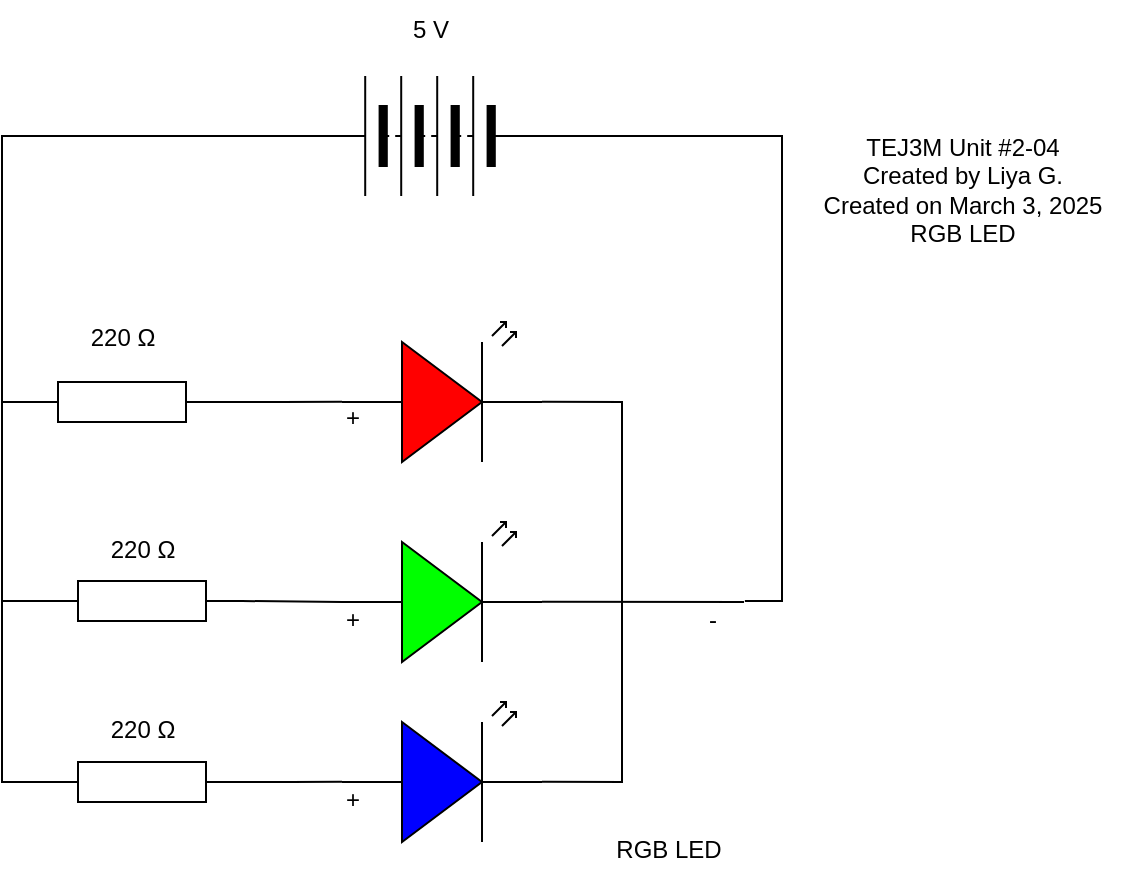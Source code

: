 <mxfile>
    <diagram id="sPFwncZ2K0shQvwJasCj" name="Page-1">
        <mxGraphModel dx="636" dy="1755" grid="1" gridSize="10" guides="1" tooltips="1" connect="1" arrows="1" fold="1" page="1" pageScale="1" pageWidth="827" pageHeight="1169" math="0" shadow="0">
            <root>
                <mxCell id="0"/>
                <mxCell id="1" parent="0"/>
                <mxCell id="2" value="" style="group" parent="1" vertex="1" connectable="0">
                    <mxGeometry x="360" y="141" width="213" height="279" as="geometry"/>
                </mxCell>
                <mxCell id="3" value="RGB LED" style="text;html=1;align=center;verticalAlign=middle;resizable=0;points=[];autosize=1;strokeColor=none;fillColor=none;" parent="2" vertex="1">
                    <mxGeometry x="133" y="249" width="80" height="30" as="geometry"/>
                </mxCell>
                <mxCell id="4" style="edgeStyle=none;rounded=0;html=1;endArrow=none;endFill=0;movable=1;resizable=1;rotatable=1;deletable=1;editable=1;connectable=1;entryX=1;entryY=0.57;entryDx=0;entryDy=0;entryPerimeter=0;" parent="2" target="5" edge="1">
                    <mxGeometry relative="1" as="geometry">
                        <mxPoint x="200" y="140" as="targetPoint"/>
                        <mxPoint x="211" y="140" as="sourcePoint"/>
                    </mxGeometry>
                </mxCell>
                <mxCell id="5" value="" style="verticalLabelPosition=bottom;shadow=0;dashed=0;align=center;html=1;verticalAlign=top;shape=mxgraph.electrical.opto_electronics.led_2;pointerEvents=1;fillColor=#00FF00;movable=1;resizable=1;rotatable=1;deletable=1;editable=1;connectable=1;points=[[0,0.57,0,0,0],[1,0.56,0,0,0]];" parent="2" vertex="1">
                    <mxGeometry x="10" y="100" width="100" height="70" as="geometry"/>
                </mxCell>
                <mxCell id="6" style="edgeStyle=none;rounded=0;html=1;exitX=1;exitY=0.57;exitDx=0;exitDy=0;exitPerimeter=0;endArrow=none;endFill=0;movable=1;resizable=1;rotatable=1;deletable=1;editable=1;connectable=1;" parent="2" source="7" edge="1">
                    <mxGeometry relative="1" as="geometry">
                        <mxPoint x="150" y="140" as="targetPoint"/>
                        <Array as="points">
                            <mxPoint x="150" y="230"/>
                        </Array>
                    </mxGeometry>
                </mxCell>
                <mxCell id="7" value="" style="verticalLabelPosition=bottom;shadow=0;dashed=0;align=center;html=1;verticalAlign=top;shape=mxgraph.electrical.opto_electronics.led_2;pointerEvents=1;fillColor=#0000ff;movable=1;resizable=1;rotatable=1;deletable=1;editable=1;connectable=1;" parent="2" vertex="1">
                    <mxGeometry x="10" y="190" width="100" height="70" as="geometry"/>
                </mxCell>
                <mxCell id="8" style="edgeStyle=none;html=1;exitX=1;exitY=0.57;exitDx=0;exitDy=0;exitPerimeter=0;endArrow=none;endFill=0;rounded=0;movable=1;resizable=1;rotatable=1;deletable=1;editable=1;connectable=1;" parent="2" source="9" edge="1">
                    <mxGeometry relative="1" as="geometry">
                        <mxPoint x="150" y="140" as="targetPoint"/>
                        <Array as="points">
                            <mxPoint x="150" y="40"/>
                        </Array>
                    </mxGeometry>
                </mxCell>
                <mxCell id="9" value="" style="verticalLabelPosition=bottom;shadow=0;dashed=0;align=center;html=1;verticalAlign=top;shape=mxgraph.electrical.opto_electronics.led_2;pointerEvents=1;fillColor=#FF0000;movable=1;resizable=1;rotatable=1;deletable=1;editable=1;connectable=1;" parent="2" vertex="1">
                    <mxGeometry x="10" width="100" height="70" as="geometry"/>
                </mxCell>
                <mxCell id="10" value="+" style="text;html=1;align=center;verticalAlign=middle;resizable=0;points=[];autosize=1;strokeColor=none;fillColor=none;" parent="2" vertex="1">
                    <mxGeometry y="33" width="30" height="30" as="geometry"/>
                </mxCell>
                <mxCell id="11" value="+" style="text;html=1;align=center;verticalAlign=middle;resizable=0;points=[];autosize=1;strokeColor=none;fillColor=none;" parent="2" vertex="1">
                    <mxGeometry y="134" width="30" height="30" as="geometry"/>
                </mxCell>
                <mxCell id="12" value="+" style="text;html=1;align=center;verticalAlign=middle;resizable=0;points=[];autosize=1;strokeColor=none;fillColor=none;" parent="2" vertex="1">
                    <mxGeometry y="224" width="30" height="30" as="geometry"/>
                </mxCell>
                <mxCell id="13" value="-" style="text;html=1;align=center;verticalAlign=middle;resizable=0;points=[];autosize=1;strokeColor=none;fillColor=none;" parent="2" vertex="1">
                    <mxGeometry x="180" y="134" width="30" height="30" as="geometry"/>
                </mxCell>
                <mxCell id="14" value="" style="pointerEvents=1;verticalLabelPosition=bottom;shadow=0;dashed=0;align=center;html=1;verticalAlign=top;shape=mxgraph.electrical.miscellaneous.batteryStack;rotation=-180;" parent="1" vertex="1">
                    <mxGeometry x="364" y="18" width="100" height="60" as="geometry"/>
                </mxCell>
                <mxCell id="16" value="" style="pointerEvents=1;verticalLabelPosition=bottom;shadow=0;dashed=0;align=center;html=1;verticalAlign=top;shape=mxgraph.electrical.resistors.resistor_1;" parent="1" vertex="1">
                    <mxGeometry x="210" y="171" width="100" height="20" as="geometry"/>
                </mxCell>
                <mxCell id="17" value="" style="pointerEvents=1;verticalLabelPosition=bottom;shadow=0;dashed=0;align=center;html=1;verticalAlign=top;shape=mxgraph.electrical.resistors.resistor_1;" parent="1" vertex="1">
                    <mxGeometry x="220" y="270.5" width="100" height="20" as="geometry"/>
                </mxCell>
                <mxCell id="18" value="" style="pointerEvents=1;verticalLabelPosition=bottom;shadow=0;dashed=0;align=center;html=1;verticalAlign=top;shape=mxgraph.electrical.resistors.resistor_1;" parent="1" vertex="1">
                    <mxGeometry x="220" y="361" width="100" height="20" as="geometry"/>
                </mxCell>
                <mxCell id="23" style="edgeStyle=orthogonalEdgeStyle;html=1;entryX=1.048;entryY=0.282;entryDx=0;entryDy=0;entryPerimeter=0;rounded=0;endArrow=none;endFill=0;" parent="1" edge="1">
                    <mxGeometry relative="1" as="geometry">
                        <mxPoint x="464" y="48" as="sourcePoint"/>
                        <mxPoint x="571.44" y="280.46" as="targetPoint"/>
                        <Array as="points">
                            <mxPoint x="590" y="48"/>
                            <mxPoint x="590" y="281"/>
                        </Array>
                    </mxGeometry>
                </mxCell>
                <mxCell id="24" style="edgeStyle=none;html=1;rounded=0;curved=0;endArrow=none;endFill=0;" parent="1" edge="1">
                    <mxGeometry relative="1" as="geometry">
                        <mxPoint x="320" y="280.495" as="sourcePoint"/>
                        <mxPoint x="370" y="281" as="targetPoint"/>
                    </mxGeometry>
                </mxCell>
                <mxCell id="32" value="220 Ω" style="text;html=1;align=center;verticalAlign=middle;resizable=0;points=[];autosize=1;strokeColor=none;fillColor=none;" parent="1" vertex="1">
                    <mxGeometry x="230" y="134" width="60" height="30" as="geometry"/>
                </mxCell>
                <mxCell id="33" value="220 Ω" style="text;html=1;align=center;verticalAlign=middle;resizable=0;points=[];autosize=1;strokeColor=none;fillColor=none;" parent="1" vertex="1">
                    <mxGeometry x="240" y="239.5" width="60" height="30" as="geometry"/>
                </mxCell>
                <mxCell id="34" value="220 Ω" style="text;html=1;align=center;verticalAlign=middle;resizable=0;points=[];autosize=1;strokeColor=none;fillColor=none;" parent="1" vertex="1">
                    <mxGeometry x="240" y="330" width="60" height="30" as="geometry"/>
                </mxCell>
                <mxCell id="35" value="5 V" style="text;html=1;align=center;verticalAlign=middle;resizable=0;points=[];autosize=1;strokeColor=none;fillColor=none;" parent="1" vertex="1">
                    <mxGeometry x="394" y="-20" width="40" height="30" as="geometry"/>
                </mxCell>
                <mxCell id="37" style="html=1;entryX=0;entryY=0.5;entryDx=0;entryDy=0;entryPerimeter=0;rounded=0;edgeStyle=orthogonalEdgeStyle;endArrow=none;endFill=0;" parent="1" source="14" target="16" edge="1">
                    <mxGeometry relative="1" as="geometry"/>
                </mxCell>
                <mxCell id="38" style="edgeStyle=orthogonalEdgeStyle;html=1;entryX=0;entryY=0.5;entryDx=0;entryDy=0;entryPerimeter=0;endArrow=none;endFill=0;rounded=0;" parent="1" source="14" target="18" edge="1">
                    <mxGeometry relative="1" as="geometry">
                        <Array as="points">
                            <mxPoint x="200" y="48"/>
                            <mxPoint x="200" y="371"/>
                        </Array>
                    </mxGeometry>
                </mxCell>
                <mxCell id="39" style="edgeStyle=orthogonalEdgeStyle;html=1;entryX=0;entryY=0.5;entryDx=0;entryDy=0;entryPerimeter=0;endArrow=none;endFill=0;rounded=0;" parent="1" source="14" target="17" edge="1">
                    <mxGeometry relative="1" as="geometry">
                        <Array as="points">
                            <mxPoint x="200" y="48"/>
                            <mxPoint x="200" y="281"/>
                        </Array>
                    </mxGeometry>
                </mxCell>
                <mxCell id="40" style="edgeStyle=orthogonalEdgeStyle;html=1;entryX=0;entryY=0.57;entryDx=0;entryDy=0;entryPerimeter=0;endArrow=none;endFill=0;rounded=0;" parent="1" source="16" target="9" edge="1">
                    <mxGeometry relative="1" as="geometry"/>
                </mxCell>
                <mxCell id="43" style="edgeStyle=orthogonalEdgeStyle;html=1;entryX=0;entryY=0.57;entryDx=0;entryDy=0;entryPerimeter=0;endArrow=none;endFill=0;rounded=0;" parent="1" source="18" target="7" edge="1">
                    <mxGeometry relative="1" as="geometry"/>
                </mxCell>
                <mxCell id="44" value="TEJ3M Unit #2-04&lt;div&gt;Created by Liya G.&lt;/div&gt;&lt;div&gt;Created on March 3, 2025&lt;/div&gt;&lt;div&gt;RGB LED&lt;/div&gt;" style="text;html=1;align=center;verticalAlign=middle;resizable=0;points=[];autosize=1;strokeColor=none;fillColor=none;" parent="1" vertex="1">
                    <mxGeometry x="600" y="40" width="160" height="70" as="geometry"/>
                </mxCell>
            </root>
        </mxGraphModel>
    </diagram>
</mxfile>